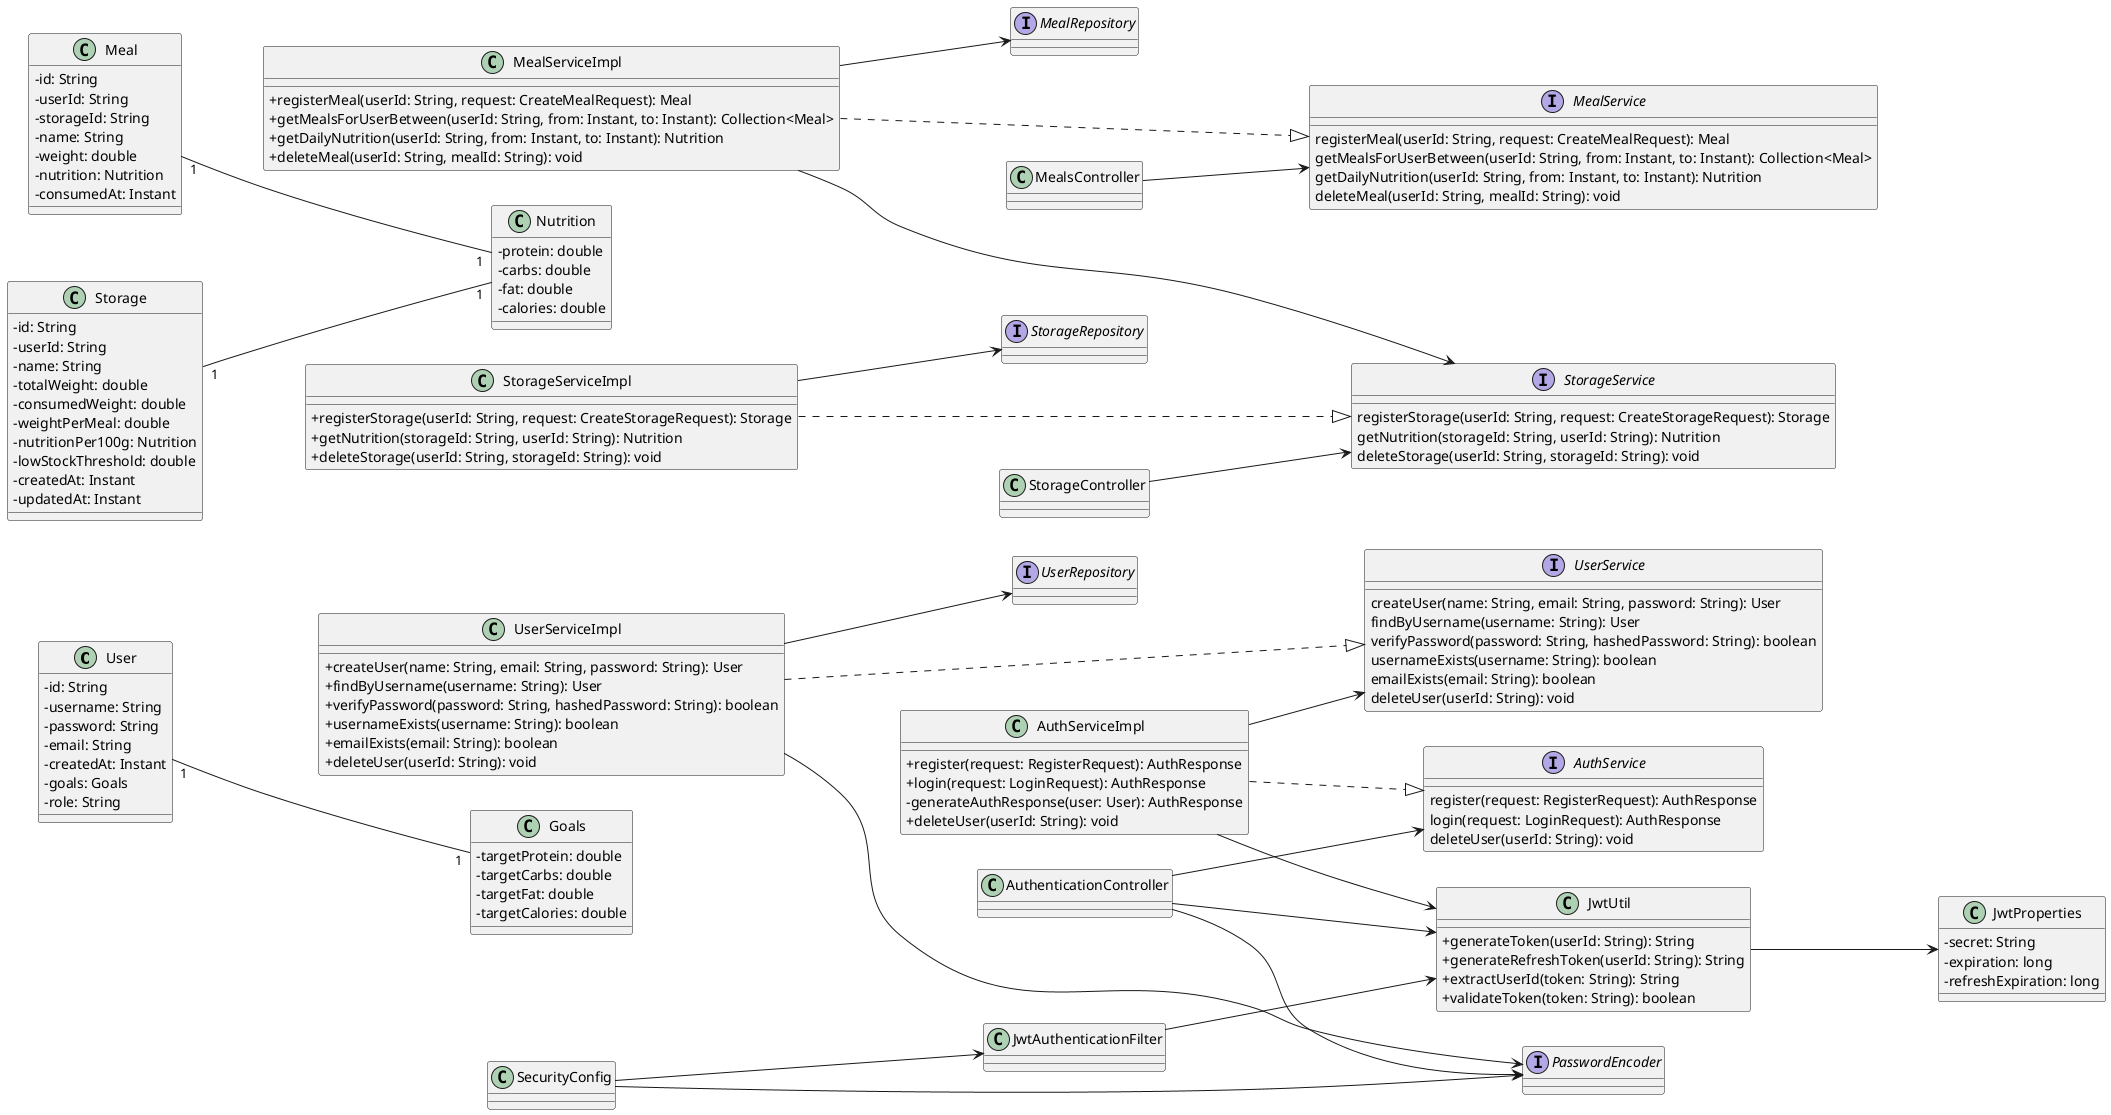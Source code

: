 @startuml
left to right direction
skinparam classAttributeIconSize 0

' Entities
class User {
    -id: String
    -username: String
    -password: String
    -email: String
    -createdAt: Instant
    -goals: Goals
    -role: String
}

class Goals {
    -targetProtein: double
    -targetCarbs: double
    -targetFat: double
    -targetCalories: double
}

class Meal {
    -id: String
    -userId: String
    -storageId: String
    -name: String
    -weight: double
    -nutrition: Nutrition
    -consumedAt: Instant
}

class Nutrition {
    -protein: double
    -carbs: double
    -fat: double
    -calories: double
}

class Storage {
    -id: String
    -userId: String
    -name: String
    -totalWeight: double
    -consumedWeight: double
    -weightPerMeal: double
    -nutritionPer100g: Nutrition
    -lowStockThreshold: double
    -createdAt: Instant
    -updatedAt: Instant
}

' Repositories
interface UserRepository
interface MealRepository
interface StorageRepository

' Services
interface UserService {
    createUser(name: String, email: String, password: String): User
    findByUsername(username: String): User
    verifyPassword(password: String, hashedPassword: String): boolean
    usernameExists(username: String): boolean
    emailExists(email: String): boolean
    deleteUser(userId: String): void
}

class UserServiceImpl {
    +createUser(name: String, email: String, password: String): User
    +findByUsername(username: String): User
    +verifyPassword(password: String, hashedPassword: String): boolean
    +usernameExists(username: String): boolean
    +emailExists(email: String): boolean
    +deleteUser(userId: String): void
}

interface MealService {
    registerMeal(userId: String, request: CreateMealRequest): Meal
    getMealsForUserBetween(userId: String, from: Instant, to: Instant): Collection<Meal>
    getDailyNutrition(userId: String, from: Instant, to: Instant): Nutrition
    deleteMeal(userId: String, mealId: String): void
}

class MealServiceImpl {
    +registerMeal(userId: String, request: CreateMealRequest): Meal
    +getMealsForUserBetween(userId: String, from: Instant, to: Instant): Collection<Meal>
    +getDailyNutrition(userId: String, from: Instant, to: Instant): Nutrition
    +deleteMeal(userId: String, mealId: String): void
}

interface StorageService {
    registerStorage(userId: String, request: CreateStorageRequest): Storage
    getNutrition(storageId: String, userId: String): Nutrition
    deleteStorage(userId: String, storageId: String): void
}

class StorageServiceImpl {
    +registerStorage(userId: String, request: CreateStorageRequest): Storage
    +getNutrition(storageId: String, userId: String): Nutrition
    +deleteStorage(userId: String, storageId: String): void
}

interface AuthService {
    register(request: RegisterRequest): AuthResponse
    login(request: LoginRequest): AuthResponse
    deleteUser(userId: String): void
}

class AuthServiceImpl {
    +register(request: RegisterRequest): AuthResponse
    +login(request: LoginRequest): AuthResponse
    -generateAuthResponse(user: User): AuthResponse
    +deleteUser(userId: String): void
}

' Security & Utilities
class JwtUtil {
    +generateToken(userId: String): String
    +generateRefreshToken(userId: String): String
    +extractUserId(token: String): String
    +validateToken(token: String): boolean
}

class JwtAuthenticationFilter

interface PasswordEncoder

class SecurityConfig

class JwtProperties {
    -secret: String
    -expiration: long
    -refreshExpiration: long
}

' Controllers
class AuthenticationController
class MealsController
class StorageController

' Service Relationships
UserServiceImpl --> UserRepository
UserServiceImpl --> PasswordEncoder
MealServiceImpl --> MealRepository
MealServiceImpl --> StorageService
StorageServiceImpl --> StorageRepository
AuthServiceImpl --> UserService
AuthServiceImpl --> JwtUtil

' Controller Relationships
AuthenticationController --> AuthService
AuthenticationController --> JwtUtil
AuthenticationController --> PasswordEncoder
MealsController --> MealService
StorageController --> StorageService

' Security Relationships
JwtAuthenticationFilter --> JwtUtil
SecurityConfig --> JwtAuthenticationFilter
SecurityConfig --> PasswordEncoder
JwtUtil --> JwtProperties

' Entity Associations
User "1" -- "1" Goals
Meal "1" -- "1" Nutrition
Storage "1" -- "1" Nutrition

' Implementation
UserServiceImpl ..|> UserService
MealServiceImpl ..|> MealService
StorageServiceImpl ..|> StorageService
AuthServiceImpl ..|> AuthService

' Hidden links to force horizontal layout
User -[hidden]->UserServiceImpl
Meal -[hidden]->MealServiceImpl
Storage -[hidden]->StorageServiceImpl
UserServiceImpl -[hidden]->AuthenticationController
MealServiceImpl -[hidden]->MealsController
StorageServiceImpl -[hidden]->StorageController

@enduml